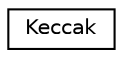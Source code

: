 digraph "Graphical Class Hierarchy"
{
 // LATEX_PDF_SIZE
  edge [fontname="Helvetica",fontsize="10",labelfontname="Helvetica",labelfontsize="10"];
  node [fontname="Helvetica",fontsize="10",shape=record];
  rankdir="LR";
  Node0 [label="Keccak",height=0.2,width=0.4,color="black", fillcolor="white", style="filled",URL="$class_keccak.html",tooltip="Internal static class containing the 24 and 48 round Keccak permutation functions."];
}
